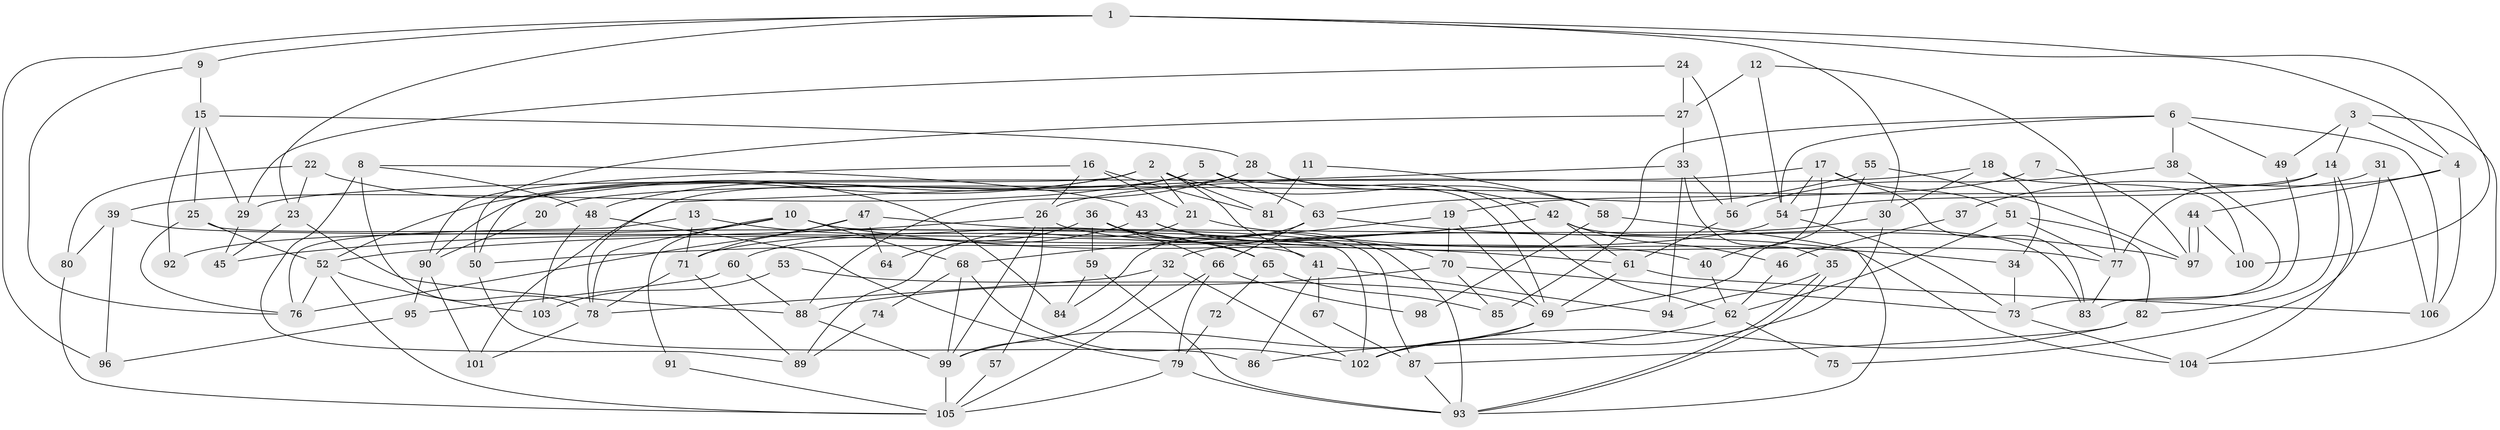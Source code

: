 // Generated by graph-tools (version 1.1) at 2025/02/03/09/25 03:02:12]
// undirected, 106 vertices, 212 edges
graph export_dot {
graph [start="1"]
  node [color=gray90,style=filled];
  1;
  2;
  3;
  4;
  5;
  6;
  7;
  8;
  9;
  10;
  11;
  12;
  13;
  14;
  15;
  16;
  17;
  18;
  19;
  20;
  21;
  22;
  23;
  24;
  25;
  26;
  27;
  28;
  29;
  30;
  31;
  32;
  33;
  34;
  35;
  36;
  37;
  38;
  39;
  40;
  41;
  42;
  43;
  44;
  45;
  46;
  47;
  48;
  49;
  50;
  51;
  52;
  53;
  54;
  55;
  56;
  57;
  58;
  59;
  60;
  61;
  62;
  63;
  64;
  65;
  66;
  67;
  68;
  69;
  70;
  71;
  72;
  73;
  74;
  75;
  76;
  77;
  78;
  79;
  80;
  81;
  82;
  83;
  84;
  85;
  86;
  87;
  88;
  89;
  90;
  91;
  92;
  93;
  94;
  95;
  96;
  97;
  98;
  99;
  100;
  101;
  102;
  103;
  104;
  105;
  106;
  1 -- 4;
  1 -- 30;
  1 -- 9;
  1 -- 23;
  1 -- 96;
  1 -- 100;
  2 -- 52;
  2 -- 48;
  2 -- 21;
  2 -- 41;
  2 -- 50;
  2 -- 58;
  2 -- 81;
  3 -- 104;
  3 -- 14;
  3 -- 4;
  3 -- 49;
  4 -- 106;
  4 -- 37;
  4 -- 44;
  5 -- 63;
  5 -- 69;
  5 -- 39;
  5 -- 78;
  6 -- 54;
  6 -- 38;
  6 -- 49;
  6 -- 85;
  6 -- 106;
  7 -- 97;
  7 -- 19;
  8 -- 43;
  8 -- 78;
  8 -- 48;
  8 -- 89;
  9 -- 15;
  9 -- 76;
  10 -- 68;
  10 -- 78;
  10 -- 61;
  10 -- 87;
  10 -- 91;
  10 -- 92;
  11 -- 81;
  11 -- 58;
  12 -- 27;
  12 -- 54;
  12 -- 77;
  13 -- 71;
  13 -- 76;
  13 -- 65;
  14 -- 104;
  14 -- 77;
  14 -- 20;
  14 -- 82;
  15 -- 28;
  15 -- 25;
  15 -- 29;
  15 -- 92;
  16 -- 26;
  16 -- 21;
  16 -- 81;
  16 -- 90;
  17 -- 83;
  17 -- 51;
  17 -- 29;
  17 -- 40;
  17 -- 54;
  18 -- 26;
  18 -- 100;
  18 -- 30;
  18 -- 34;
  19 -- 69;
  19 -- 70;
  19 -- 68;
  20 -- 90;
  21 -- 89;
  21 -- 34;
  22 -- 23;
  22 -- 80;
  22 -- 84;
  23 -- 88;
  23 -- 45;
  24 -- 27;
  24 -- 29;
  24 -- 56;
  25 -- 102;
  25 -- 52;
  25 -- 76;
  26 -- 45;
  26 -- 99;
  26 -- 40;
  26 -- 57;
  27 -- 33;
  27 -- 50;
  28 -- 42;
  28 -- 62;
  28 -- 88;
  28 -- 90;
  29 -- 45;
  30 -- 32;
  30 -- 102;
  31 -- 106;
  31 -- 54;
  31 -- 75;
  32 -- 78;
  32 -- 99;
  32 -- 102;
  33 -- 56;
  33 -- 35;
  33 -- 94;
  33 -- 101;
  34 -- 73;
  35 -- 94;
  35 -- 93;
  35 -- 93;
  36 -- 66;
  36 -- 93;
  36 -- 59;
  36 -- 64;
  36 -- 65;
  37 -- 46;
  38 -- 56;
  38 -- 73;
  39 -- 96;
  39 -- 41;
  39 -- 80;
  40 -- 62;
  41 -- 67;
  41 -- 86;
  41 -- 94;
  42 -- 61;
  42 -- 50;
  42 -- 46;
  42 -- 52;
  42 -- 83;
  43 -- 77;
  43 -- 70;
  43 -- 60;
  44 -- 97;
  44 -- 97;
  44 -- 100;
  46 -- 62;
  47 -- 76;
  47 -- 71;
  47 -- 64;
  47 -- 104;
  48 -- 79;
  48 -- 103;
  49 -- 83;
  50 -- 86;
  51 -- 77;
  51 -- 82;
  51 -- 62;
  52 -- 76;
  52 -- 103;
  52 -- 105;
  53 -- 103;
  53 -- 69;
  54 -- 73;
  54 -- 71;
  55 -- 69;
  55 -- 63;
  55 -- 97;
  56 -- 61;
  57 -- 105;
  58 -- 93;
  58 -- 98;
  59 -- 93;
  59 -- 84;
  60 -- 88;
  60 -- 95;
  61 -- 69;
  61 -- 106;
  62 -- 75;
  62 -- 86;
  63 -- 97;
  63 -- 84;
  63 -- 66;
  65 -- 72;
  65 -- 85;
  66 -- 105;
  66 -- 79;
  66 -- 98;
  67 -- 87;
  68 -- 102;
  68 -- 74;
  68 -- 99;
  69 -- 102;
  69 -- 99;
  70 -- 85;
  70 -- 88;
  70 -- 73;
  71 -- 78;
  71 -- 89;
  72 -- 79;
  73 -- 104;
  74 -- 89;
  77 -- 83;
  78 -- 101;
  79 -- 93;
  79 -- 105;
  80 -- 105;
  82 -- 102;
  82 -- 87;
  87 -- 93;
  88 -- 99;
  90 -- 95;
  90 -- 101;
  91 -- 105;
  95 -- 96;
  99 -- 105;
}
